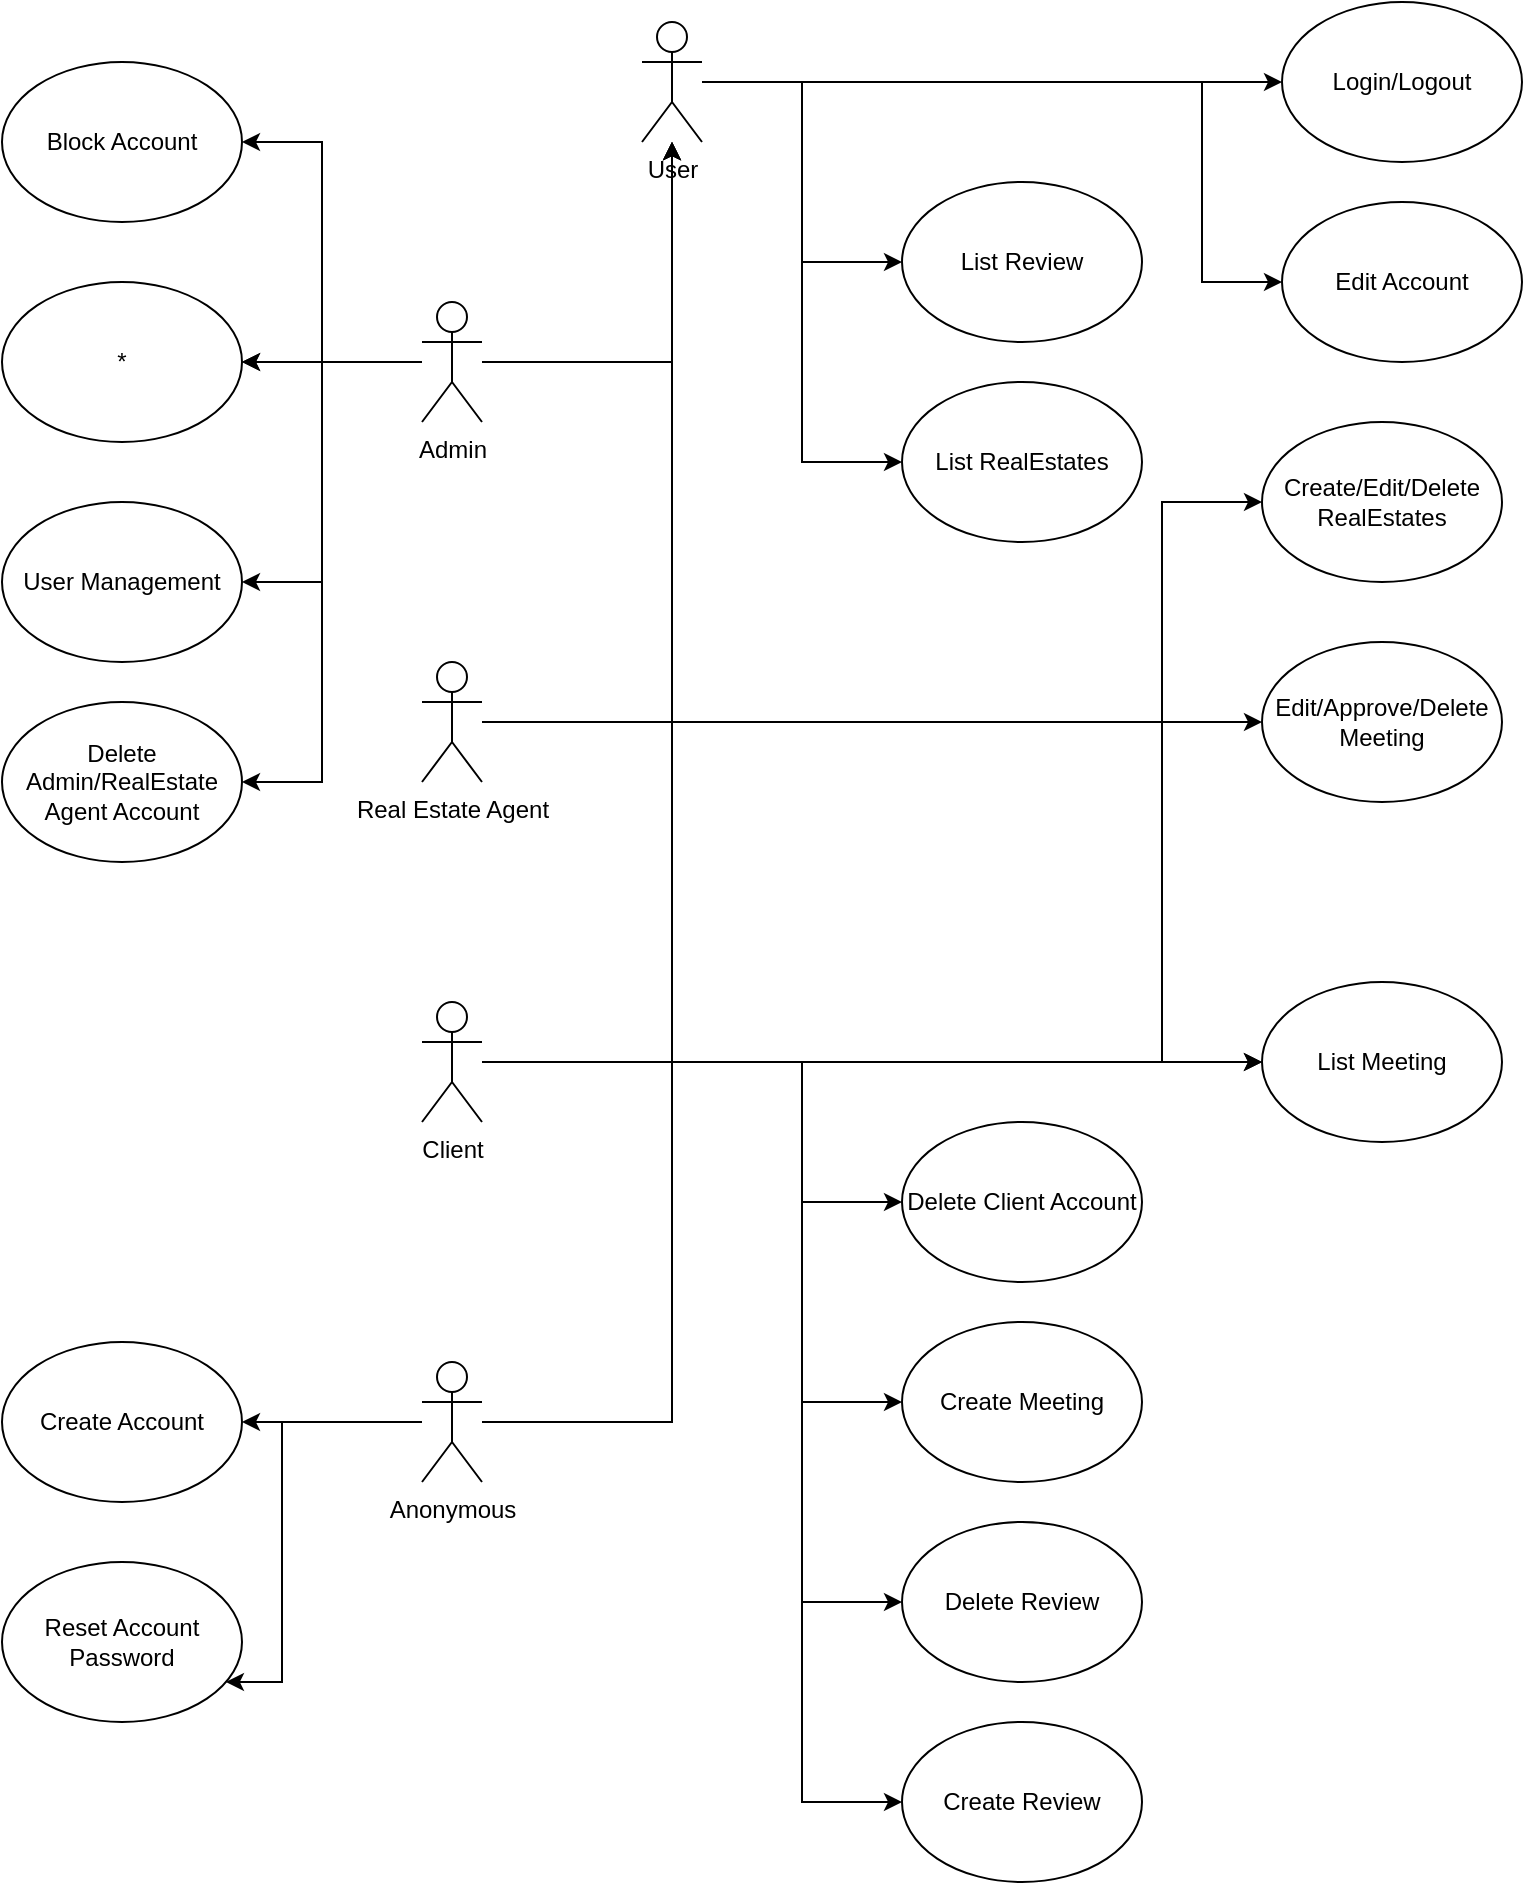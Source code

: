 <mxfile version="28.2.8">
  <diagram name="Page-1" id="kJ4qAjRTMOB3D1XhDKEM">
    <mxGraphModel dx="3100" dy="1332" grid="1" gridSize="10" guides="1" tooltips="1" connect="1" arrows="1" fold="1" page="1" pageScale="1" pageWidth="827" pageHeight="1169" math="0" shadow="0">
      <root>
        <mxCell id="0" />
        <mxCell id="1" parent="0" />
        <mxCell id="GxxHf7B6pFSHa60Jk6ev-16" style="edgeStyle=orthogonalEdgeStyle;rounded=0;orthogonalLoop=1;jettySize=auto;html=1;" edge="1" parent="1" source="GxxHf7B6pFSHa60Jk6ev-1" target="GxxHf7B6pFSHa60Jk6ev-9">
          <mxGeometry relative="1" as="geometry" />
        </mxCell>
        <mxCell id="GxxHf7B6pFSHa60Jk6ev-48" style="edgeStyle=orthogonalEdgeStyle;rounded=0;orthogonalLoop=1;jettySize=auto;html=1;" edge="1" parent="1" source="GxxHf7B6pFSHa60Jk6ev-1" target="GxxHf7B6pFSHa60Jk6ev-47">
          <mxGeometry relative="1" as="geometry">
            <Array as="points">
              <mxPoint x="100" y="270" />
              <mxPoint x="100" y="380" />
            </Array>
          </mxGeometry>
        </mxCell>
        <mxCell id="GxxHf7B6pFSHa60Jk6ev-49" style="edgeStyle=orthogonalEdgeStyle;rounded=0;orthogonalLoop=1;jettySize=auto;html=1;" edge="1" parent="1" source="GxxHf7B6pFSHa60Jk6ev-1" target="GxxHf7B6pFSHa60Jk6ev-31">
          <mxGeometry relative="1" as="geometry">
            <Array as="points">
              <mxPoint x="100" y="270" />
              <mxPoint x="100" y="160" />
            </Array>
          </mxGeometry>
        </mxCell>
        <mxCell id="GxxHf7B6pFSHa60Jk6ev-65" style="edgeStyle=orthogonalEdgeStyle;rounded=0;orthogonalLoop=1;jettySize=auto;html=1;" edge="1" parent="1" source="GxxHf7B6pFSHa60Jk6ev-1" target="GxxHf7B6pFSHa60Jk6ev-64">
          <mxGeometry relative="1" as="geometry" />
        </mxCell>
        <mxCell id="GxxHf7B6pFSHa60Jk6ev-72" style="edgeStyle=orthogonalEdgeStyle;rounded=0;orthogonalLoop=1;jettySize=auto;html=1;" edge="1" parent="1" source="GxxHf7B6pFSHa60Jk6ev-1" target="GxxHf7B6pFSHa60Jk6ev-71">
          <mxGeometry relative="1" as="geometry">
            <Array as="points">
              <mxPoint x="100" y="270" />
              <mxPoint x="100" y="480" />
            </Array>
          </mxGeometry>
        </mxCell>
        <mxCell id="GxxHf7B6pFSHa60Jk6ev-1" value="Admin" style="shape=umlActor;verticalLabelPosition=bottom;verticalAlign=top;html=1;outlineConnect=0;" vertex="1" parent="1">
          <mxGeometry x="150" y="240" width="30" height="60" as="geometry" />
        </mxCell>
        <mxCell id="GxxHf7B6pFSHa60Jk6ev-14" style="edgeStyle=orthogonalEdgeStyle;rounded=0;orthogonalLoop=1;jettySize=auto;html=1;" edge="1" parent="1" source="GxxHf7B6pFSHa60Jk6ev-2" target="GxxHf7B6pFSHa60Jk6ev-9">
          <mxGeometry relative="1" as="geometry" />
        </mxCell>
        <mxCell id="GxxHf7B6pFSHa60Jk6ev-59" style="edgeStyle=orthogonalEdgeStyle;rounded=0;orthogonalLoop=1;jettySize=auto;html=1;" edge="1" parent="1" source="GxxHf7B6pFSHa60Jk6ev-2" target="GxxHf7B6pFSHa60Jk6ev-28">
          <mxGeometry relative="1" as="geometry">
            <Array as="points">
              <mxPoint x="520" y="450" />
              <mxPoint x="520" y="620" />
            </Array>
          </mxGeometry>
        </mxCell>
        <mxCell id="GxxHf7B6pFSHa60Jk6ev-63" style="edgeStyle=orthogonalEdgeStyle;rounded=0;orthogonalLoop=1;jettySize=auto;html=1;" edge="1" parent="1" source="GxxHf7B6pFSHa60Jk6ev-2" target="GxxHf7B6pFSHa60Jk6ev-25">
          <mxGeometry relative="1" as="geometry" />
        </mxCell>
        <mxCell id="GxxHf7B6pFSHa60Jk6ev-68" style="edgeStyle=orthogonalEdgeStyle;rounded=0;orthogonalLoop=1;jettySize=auto;html=1;" edge="1" parent="1" source="GxxHf7B6pFSHa60Jk6ev-2" target="GxxHf7B6pFSHa60Jk6ev-20">
          <mxGeometry relative="1" as="geometry">
            <Array as="points">
              <mxPoint x="520" y="450" />
              <mxPoint x="520" y="340" />
            </Array>
          </mxGeometry>
        </mxCell>
        <mxCell id="GxxHf7B6pFSHa60Jk6ev-2" value="Real Estate Agent" style="shape=umlActor;verticalLabelPosition=bottom;verticalAlign=top;html=1;outlineConnect=0;" vertex="1" parent="1">
          <mxGeometry x="150" y="420" width="30" height="60" as="geometry" />
        </mxCell>
        <mxCell id="GxxHf7B6pFSHa60Jk6ev-43" style="edgeStyle=orthogonalEdgeStyle;rounded=0;orthogonalLoop=1;jettySize=auto;html=1;" edge="1" parent="1" source="GxxHf7B6pFSHa60Jk6ev-3" target="GxxHf7B6pFSHa60Jk6ev-22">
          <mxGeometry relative="1" as="geometry" />
        </mxCell>
        <mxCell id="GxxHf7B6pFSHa60Jk6ev-52" style="edgeStyle=orthogonalEdgeStyle;rounded=0;orthogonalLoop=1;jettySize=auto;html=1;" edge="1" parent="1" source="GxxHf7B6pFSHa60Jk6ev-3" target="GxxHf7B6pFSHa60Jk6ev-33">
          <mxGeometry relative="1" as="geometry">
            <Array as="points">
              <mxPoint x="80" y="800" />
              <mxPoint x="80" y="930" />
            </Array>
          </mxGeometry>
        </mxCell>
        <mxCell id="GxxHf7B6pFSHa60Jk6ev-3" value="&lt;div&gt;Anonymous&lt;/div&gt;" style="shape=umlActor;verticalLabelPosition=bottom;verticalAlign=top;html=1;outlineConnect=0;" vertex="1" parent="1">
          <mxGeometry x="150" y="770" width="30" height="60" as="geometry" />
        </mxCell>
        <mxCell id="GxxHf7B6pFSHa60Jk6ev-15" style="edgeStyle=orthogonalEdgeStyle;rounded=0;orthogonalLoop=1;jettySize=auto;html=1;" edge="1" parent="1" source="GxxHf7B6pFSHa60Jk6ev-4" target="GxxHf7B6pFSHa60Jk6ev-9">
          <mxGeometry relative="1" as="geometry" />
        </mxCell>
        <mxCell id="GxxHf7B6pFSHa60Jk6ev-36" style="edgeStyle=orthogonalEdgeStyle;rounded=0;orthogonalLoop=1;jettySize=auto;html=1;entryX=0;entryY=0.5;entryDx=0;entryDy=0;" edge="1" parent="1" source="GxxHf7B6pFSHa60Jk6ev-4" target="GxxHf7B6pFSHa60Jk6ev-26">
          <mxGeometry relative="1" as="geometry">
            <Array as="points">
              <mxPoint x="340" y="620" />
              <mxPoint x="340" y="990" />
            </Array>
          </mxGeometry>
        </mxCell>
        <mxCell id="GxxHf7B6pFSHa60Jk6ev-37" style="edgeStyle=orthogonalEdgeStyle;rounded=0;orthogonalLoop=1;jettySize=auto;html=1;" edge="1" parent="1" source="GxxHf7B6pFSHa60Jk6ev-4" target="GxxHf7B6pFSHa60Jk6ev-27">
          <mxGeometry relative="1" as="geometry">
            <Array as="points">
              <mxPoint x="340" y="620" />
              <mxPoint x="340" y="890" />
            </Array>
          </mxGeometry>
        </mxCell>
        <mxCell id="GxxHf7B6pFSHa60Jk6ev-46" style="edgeStyle=orthogonalEdgeStyle;rounded=0;orthogonalLoop=1;jettySize=auto;html=1;" edge="1" parent="1" source="GxxHf7B6pFSHa60Jk6ev-4" target="GxxHf7B6pFSHa60Jk6ev-23">
          <mxGeometry relative="1" as="geometry">
            <Array as="points">
              <mxPoint x="340" y="620" />
              <mxPoint x="340" y="690" />
            </Array>
          </mxGeometry>
        </mxCell>
        <mxCell id="GxxHf7B6pFSHa60Jk6ev-60" style="edgeStyle=orthogonalEdgeStyle;rounded=0;orthogonalLoop=1;jettySize=auto;html=1;" edge="1" parent="1" source="GxxHf7B6pFSHa60Jk6ev-4" target="GxxHf7B6pFSHa60Jk6ev-28">
          <mxGeometry relative="1" as="geometry">
            <Array as="points">
              <mxPoint x="460" y="620" />
              <mxPoint x="460" y="620" />
            </Array>
          </mxGeometry>
        </mxCell>
        <mxCell id="GxxHf7B6pFSHa60Jk6ev-62" style="edgeStyle=orthogonalEdgeStyle;rounded=0;orthogonalLoop=1;jettySize=auto;html=1;" edge="1" parent="1" source="GxxHf7B6pFSHa60Jk6ev-4" target="GxxHf7B6pFSHa60Jk6ev-24">
          <mxGeometry relative="1" as="geometry">
            <Array as="points">
              <mxPoint x="340" y="620" />
              <mxPoint x="340" y="790" />
            </Array>
          </mxGeometry>
        </mxCell>
        <mxCell id="GxxHf7B6pFSHa60Jk6ev-4" value="Client" style="shape=umlActor;verticalLabelPosition=bottom;verticalAlign=top;html=1;outlineConnect=0;" vertex="1" parent="1">
          <mxGeometry x="150" y="590" width="30" height="60" as="geometry" />
        </mxCell>
        <mxCell id="GxxHf7B6pFSHa60Jk6ev-42" style="edgeStyle=orthogonalEdgeStyle;rounded=0;orthogonalLoop=1;jettySize=auto;html=1;" edge="1" parent="1" source="GxxHf7B6pFSHa60Jk6ev-9" target="GxxHf7B6pFSHa60Jk6ev-21">
          <mxGeometry relative="1" as="geometry" />
        </mxCell>
        <mxCell id="GxxHf7B6pFSHa60Jk6ev-69" style="edgeStyle=orthogonalEdgeStyle;rounded=0;orthogonalLoop=1;jettySize=auto;html=1;" edge="1" parent="1" source="GxxHf7B6pFSHa60Jk6ev-9" target="GxxHf7B6pFSHa60Jk6ev-19">
          <mxGeometry relative="1" as="geometry">
            <Array as="points">
              <mxPoint x="340" y="130" />
              <mxPoint x="340" y="320" />
            </Array>
          </mxGeometry>
        </mxCell>
        <mxCell id="GxxHf7B6pFSHa60Jk6ev-70" style="edgeStyle=orthogonalEdgeStyle;rounded=0;orthogonalLoop=1;jettySize=auto;html=1;" edge="1" parent="1" source="GxxHf7B6pFSHa60Jk6ev-9" target="GxxHf7B6pFSHa60Jk6ev-53">
          <mxGeometry relative="1" as="geometry">
            <Array as="points">
              <mxPoint x="540" y="130" />
              <mxPoint x="540" y="230" />
            </Array>
          </mxGeometry>
        </mxCell>
        <mxCell id="GxxHf7B6pFSHa60Jk6ev-9" value="User" style="shape=umlActor;verticalLabelPosition=bottom;verticalAlign=top;html=1;outlineConnect=0;" vertex="1" parent="1">
          <mxGeometry x="260" y="100" width="30" height="60" as="geometry" />
        </mxCell>
        <mxCell id="GxxHf7B6pFSHa60Jk6ev-12" style="edgeStyle=orthogonalEdgeStyle;rounded=0;orthogonalLoop=1;jettySize=auto;html=1;" edge="1" parent="1" source="GxxHf7B6pFSHa60Jk6ev-3" target="GxxHf7B6pFSHa60Jk6ev-9">
          <mxGeometry relative="1" as="geometry">
            <mxPoint x="220" y="180" as="targetPoint" />
          </mxGeometry>
        </mxCell>
        <mxCell id="GxxHf7B6pFSHa60Jk6ev-19" value="List RealEstates" style="ellipse;whiteSpace=wrap;html=1;" vertex="1" parent="1">
          <mxGeometry x="390" y="280" width="120" height="80" as="geometry" />
        </mxCell>
        <mxCell id="GxxHf7B6pFSHa60Jk6ev-20" value="Create/Edit/Delete RealEstates" style="ellipse;whiteSpace=wrap;html=1;" vertex="1" parent="1">
          <mxGeometry x="570" y="300" width="120" height="80" as="geometry" />
        </mxCell>
        <mxCell id="GxxHf7B6pFSHa60Jk6ev-21" value="Login/Logout" style="ellipse;whiteSpace=wrap;html=1;" vertex="1" parent="1">
          <mxGeometry x="580" y="90" width="120" height="80" as="geometry" />
        </mxCell>
        <mxCell id="GxxHf7B6pFSHa60Jk6ev-22" value="Create Account" style="ellipse;whiteSpace=wrap;html=1;" vertex="1" parent="1">
          <mxGeometry x="-60" y="760" width="120" height="80" as="geometry" />
        </mxCell>
        <mxCell id="GxxHf7B6pFSHa60Jk6ev-23" value="Delete Client Account" style="ellipse;whiteSpace=wrap;html=1;" vertex="1" parent="1">
          <mxGeometry x="390" y="650" width="120" height="80" as="geometry" />
        </mxCell>
        <mxCell id="GxxHf7B6pFSHa60Jk6ev-24" value="&lt;div&gt;Create Meeting&lt;/div&gt;" style="ellipse;whiteSpace=wrap;html=1;" vertex="1" parent="1">
          <mxGeometry x="390" y="750" width="120" height="80" as="geometry" />
        </mxCell>
        <mxCell id="GxxHf7B6pFSHa60Jk6ev-25" value="&lt;div&gt;Edit/Approve/Delete Meeting&lt;/div&gt;" style="ellipse;whiteSpace=wrap;html=1;" vertex="1" parent="1">
          <mxGeometry x="570" y="410" width="120" height="80" as="geometry" />
        </mxCell>
        <mxCell id="GxxHf7B6pFSHa60Jk6ev-26" value="Create Review" style="ellipse;whiteSpace=wrap;html=1;" vertex="1" parent="1">
          <mxGeometry x="390" y="950" width="120" height="80" as="geometry" />
        </mxCell>
        <mxCell id="GxxHf7B6pFSHa60Jk6ev-27" value="Delete Review" style="ellipse;whiteSpace=wrap;html=1;" vertex="1" parent="1">
          <mxGeometry x="390" y="850" width="120" height="80" as="geometry" />
        </mxCell>
        <mxCell id="GxxHf7B6pFSHa60Jk6ev-28" value="List Meeting" style="ellipse;whiteSpace=wrap;html=1;" vertex="1" parent="1">
          <mxGeometry x="570" y="580" width="120" height="80" as="geometry" />
        </mxCell>
        <mxCell id="GxxHf7B6pFSHa60Jk6ev-31" value="Block Account" style="ellipse;whiteSpace=wrap;html=1;" vertex="1" parent="1">
          <mxGeometry x="-60" y="120" width="120" height="80" as="geometry" />
        </mxCell>
        <mxCell id="GxxHf7B6pFSHa60Jk6ev-33" value="Reset Account Password" style="ellipse;whiteSpace=wrap;html=1;" vertex="1" parent="1">
          <mxGeometry x="-60" y="870" width="120" height="80" as="geometry" />
        </mxCell>
        <mxCell id="GxxHf7B6pFSHa60Jk6ev-47" value="User Management" style="ellipse;whiteSpace=wrap;html=1;" vertex="1" parent="1">
          <mxGeometry x="-60" y="340" width="120" height="80" as="geometry" />
        </mxCell>
        <mxCell id="GxxHf7B6pFSHa60Jk6ev-53" value="Edit Account" style="ellipse;whiteSpace=wrap;html=1;" vertex="1" parent="1">
          <mxGeometry x="580" y="190" width="120" height="80" as="geometry" />
        </mxCell>
        <mxCell id="GxxHf7B6pFSHa60Jk6ev-66" value="" style="edgeStyle=orthogonalEdgeStyle;rounded=0;orthogonalLoop=1;jettySize=auto;html=1;" edge="1" parent="1" source="GxxHf7B6pFSHa60Jk6ev-1" target="GxxHf7B6pFSHa60Jk6ev-64">
          <mxGeometry relative="1" as="geometry">
            <mxPoint x="150" y="310" as="sourcePoint" />
            <mxPoint y="200" as="targetPoint" />
          </mxGeometry>
        </mxCell>
        <mxCell id="GxxHf7B6pFSHa60Jk6ev-64" value="*" style="ellipse;whiteSpace=wrap;html=1;" vertex="1" parent="1">
          <mxGeometry x="-60" y="230" width="120" height="80" as="geometry" />
        </mxCell>
        <mxCell id="GxxHf7B6pFSHa60Jk6ev-67" value="" style="edgeStyle=orthogonalEdgeStyle;rounded=0;orthogonalLoop=1;jettySize=auto;html=1;" edge="1" parent="1" source="GxxHf7B6pFSHa60Jk6ev-9" target="GxxHf7B6pFSHa60Jk6ev-29">
          <mxGeometry relative="1" as="geometry">
            <mxPoint x="290" y="130" as="sourcePoint" />
            <mxPoint x="600" y="90" as="targetPoint" />
            <Array as="points">
              <mxPoint x="340" y="130" />
              <mxPoint x="340" y="220" />
            </Array>
          </mxGeometry>
        </mxCell>
        <mxCell id="GxxHf7B6pFSHa60Jk6ev-29" value="List Review" style="ellipse;whiteSpace=wrap;html=1;" vertex="1" parent="1">
          <mxGeometry x="390" y="180" width="120" height="80" as="geometry" />
        </mxCell>
        <mxCell id="GxxHf7B6pFSHa60Jk6ev-71" value="Delete Admin/RealEstate Agent Account" style="ellipse;whiteSpace=wrap;html=1;" vertex="1" parent="1">
          <mxGeometry x="-60" y="440" width="120" height="80" as="geometry" />
        </mxCell>
      </root>
    </mxGraphModel>
  </diagram>
</mxfile>
